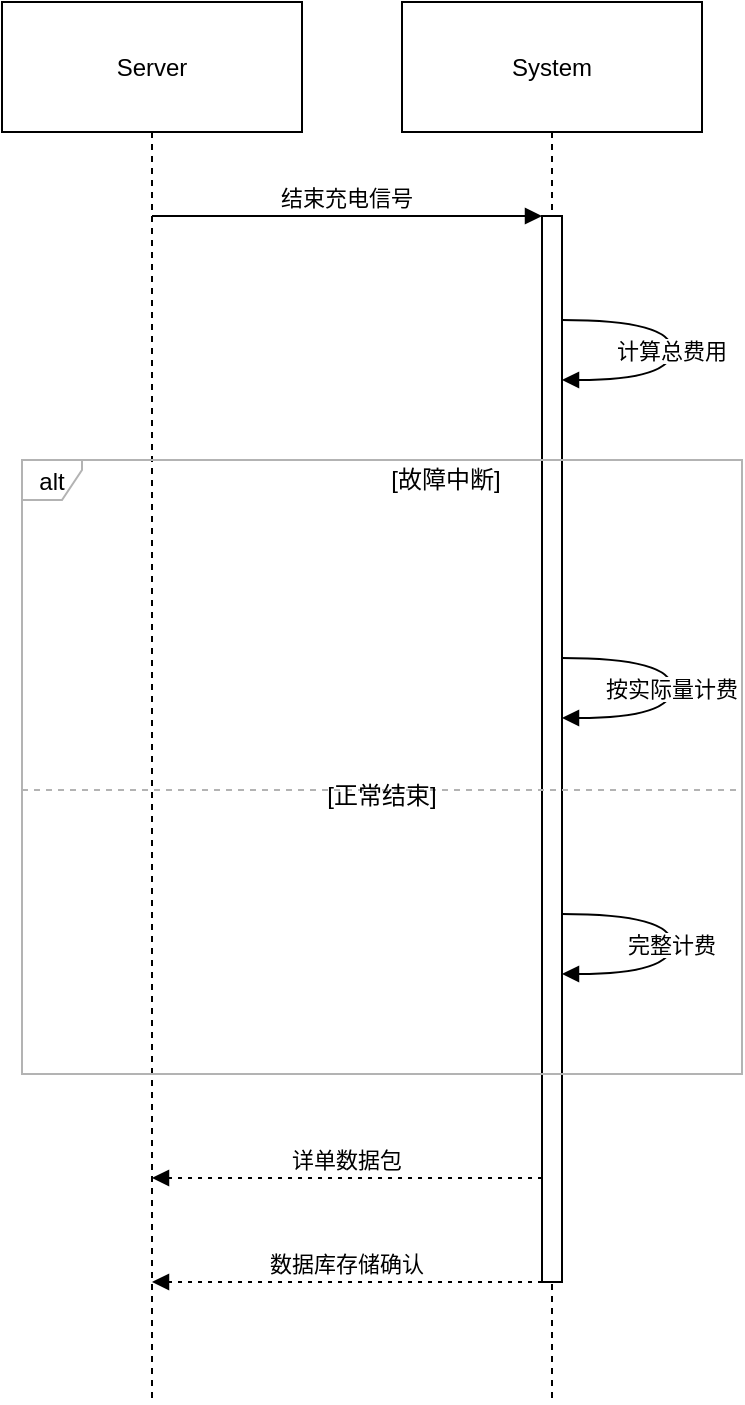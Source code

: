 <mxfile version="26.2.13">
  <diagram name="第 1 页" id="3QJdQ5_wCCXxDy9yjB_w">
    <mxGraphModel dx="739" dy="474" grid="1" gridSize="10" guides="1" tooltips="1" connect="1" arrows="1" fold="1" page="1" pageScale="1" pageWidth="827" pageHeight="1169" math="0" shadow="0">
      <root>
        <mxCell id="0" />
        <mxCell id="1" parent="0" />
        <mxCell id="WZqzgftzzFyOO5o-W55S-1" value="Server" style="shape=umlLifeline;perimeter=lifelinePerimeter;whiteSpace=wrap;container=1;dropTarget=0;collapsible=0;recursiveResize=0;outlineConnect=0;portConstraint=eastwest;newEdgeStyle={&quot;edgeStyle&quot;:&quot;elbowEdgeStyle&quot;,&quot;elbow&quot;:&quot;vertical&quot;,&quot;curved&quot;:0,&quot;rounded&quot;:0};size=65;" vertex="1" parent="1">
          <mxGeometry x="20" y="20" width="150" height="700" as="geometry" />
        </mxCell>
        <mxCell id="WZqzgftzzFyOO5o-W55S-2" value="System" style="shape=umlLifeline;perimeter=lifelinePerimeter;whiteSpace=wrap;container=1;dropTarget=0;collapsible=0;recursiveResize=0;outlineConnect=0;portConstraint=eastwest;newEdgeStyle={&quot;edgeStyle&quot;:&quot;elbowEdgeStyle&quot;,&quot;elbow&quot;:&quot;vertical&quot;,&quot;curved&quot;:0,&quot;rounded&quot;:0};size=65;" vertex="1" parent="1">
          <mxGeometry x="220" y="20" width="150" height="700" as="geometry" />
        </mxCell>
        <mxCell id="WZqzgftzzFyOO5o-W55S-3" value="" style="points=[];perimeter=orthogonalPerimeter;outlineConnect=0;targetShapes=umlLifeline;portConstraint=eastwest;newEdgeStyle={&quot;edgeStyle&quot;:&quot;elbowEdgeStyle&quot;,&quot;elbow&quot;:&quot;vertical&quot;,&quot;curved&quot;:0,&quot;rounded&quot;:0}" vertex="1" parent="WZqzgftzzFyOO5o-W55S-2">
          <mxGeometry x="70" y="107" width="10" height="533" as="geometry" />
        </mxCell>
        <mxCell id="WZqzgftzzFyOO5o-W55S-4" value="alt" style="shape=umlFrame;pointerEvents=0;dropTarget=0;strokeColor=#B3B3B3;height=20;width=30" vertex="1" parent="1">
          <mxGeometry x="30" y="249" width="360" height="307" as="geometry" />
        </mxCell>
        <mxCell id="WZqzgftzzFyOO5o-W55S-5" value="[故障中断]" style="text;strokeColor=none;fillColor=none;align=center;verticalAlign=middle;whiteSpace=wrap;" vertex="1" parent="WZqzgftzzFyOO5o-W55S-4">
          <mxGeometry x="63.529" width="296.471" height="20" as="geometry" />
        </mxCell>
        <mxCell id="WZqzgftzzFyOO5o-W55S-6" value="[正常结束]" style="shape=line;dashed=1;whiteSpace=wrap;verticalAlign=top;labelPosition=center;verticalLabelPosition=middle;align=center;strokeColor=#B3B3B3;" vertex="1" parent="WZqzgftzzFyOO5o-W55S-4">
          <mxGeometry y="154" width="360" height="22" as="geometry" />
        </mxCell>
        <mxCell id="WZqzgftzzFyOO5o-W55S-9" value="结束充电信号" style="verticalAlign=bottom;edgeStyle=elbowEdgeStyle;elbow=vertical;curved=0;rounded=0;endArrow=block;" edge="1" parent="1" source="WZqzgftzzFyOO5o-W55S-1" target="WZqzgftzzFyOO5o-W55S-3">
          <mxGeometry relative="1" as="geometry">
            <Array as="points">
              <mxPoint x="202" y="127" />
            </Array>
          </mxGeometry>
        </mxCell>
        <mxCell id="WZqzgftzzFyOO5o-W55S-10" value="计算总费用" style="curved=1;endArrow=block;rounded=0;" edge="1" parent="1" source="WZqzgftzzFyOO5o-W55S-3" target="WZqzgftzzFyOO5o-W55S-3">
          <mxGeometry relative="1" as="geometry">
            <Array as="points">
              <mxPoint x="355" y="179" />
              <mxPoint x="355" y="209" />
            </Array>
          </mxGeometry>
        </mxCell>
        <mxCell id="WZqzgftzzFyOO5o-W55S-11" value="按实际量计费" style="curved=1;endArrow=block;rounded=0;" edge="1" parent="1" source="WZqzgftzzFyOO5o-W55S-3" target="WZqzgftzzFyOO5o-W55S-3">
          <mxGeometry relative="1" as="geometry">
            <Array as="points">
              <mxPoint x="355" y="348" />
              <mxPoint x="355" y="378" />
            </Array>
          </mxGeometry>
        </mxCell>
        <mxCell id="WZqzgftzzFyOO5o-W55S-12" value="完整计费" style="curved=1;endArrow=block;rounded=0;" edge="1" parent="1" source="WZqzgftzzFyOO5o-W55S-3" target="WZqzgftzzFyOO5o-W55S-3">
          <mxGeometry relative="1" as="geometry">
            <Array as="points">
              <mxPoint x="355" y="476" />
              <mxPoint x="355" y="506" />
            </Array>
          </mxGeometry>
        </mxCell>
        <mxCell id="WZqzgftzzFyOO5o-W55S-13" value="详单数据包" style="verticalAlign=bottom;edgeStyle=elbowEdgeStyle;elbow=vertical;curved=0;rounded=0;dashed=1;dashPattern=2 3;endArrow=block;" edge="1" parent="1" source="WZqzgftzzFyOO5o-W55S-3" target="WZqzgftzzFyOO5o-W55S-1">
          <mxGeometry relative="1" as="geometry">
            <Array as="points">
              <mxPoint x="205" y="608" />
            </Array>
          </mxGeometry>
        </mxCell>
        <mxCell id="WZqzgftzzFyOO5o-W55S-14" value="数据库存储确认" style="verticalAlign=bottom;edgeStyle=elbowEdgeStyle;elbow=vertical;curved=0;rounded=0;dashed=1;dashPattern=2 3;endArrow=block;" edge="1" parent="1" source="WZqzgftzzFyOO5o-W55S-3" target="WZqzgftzzFyOO5o-W55S-1">
          <mxGeometry relative="1" as="geometry">
            <Array as="points">
              <mxPoint x="205" y="660" />
            </Array>
          </mxGeometry>
        </mxCell>
      </root>
    </mxGraphModel>
  </diagram>
</mxfile>
